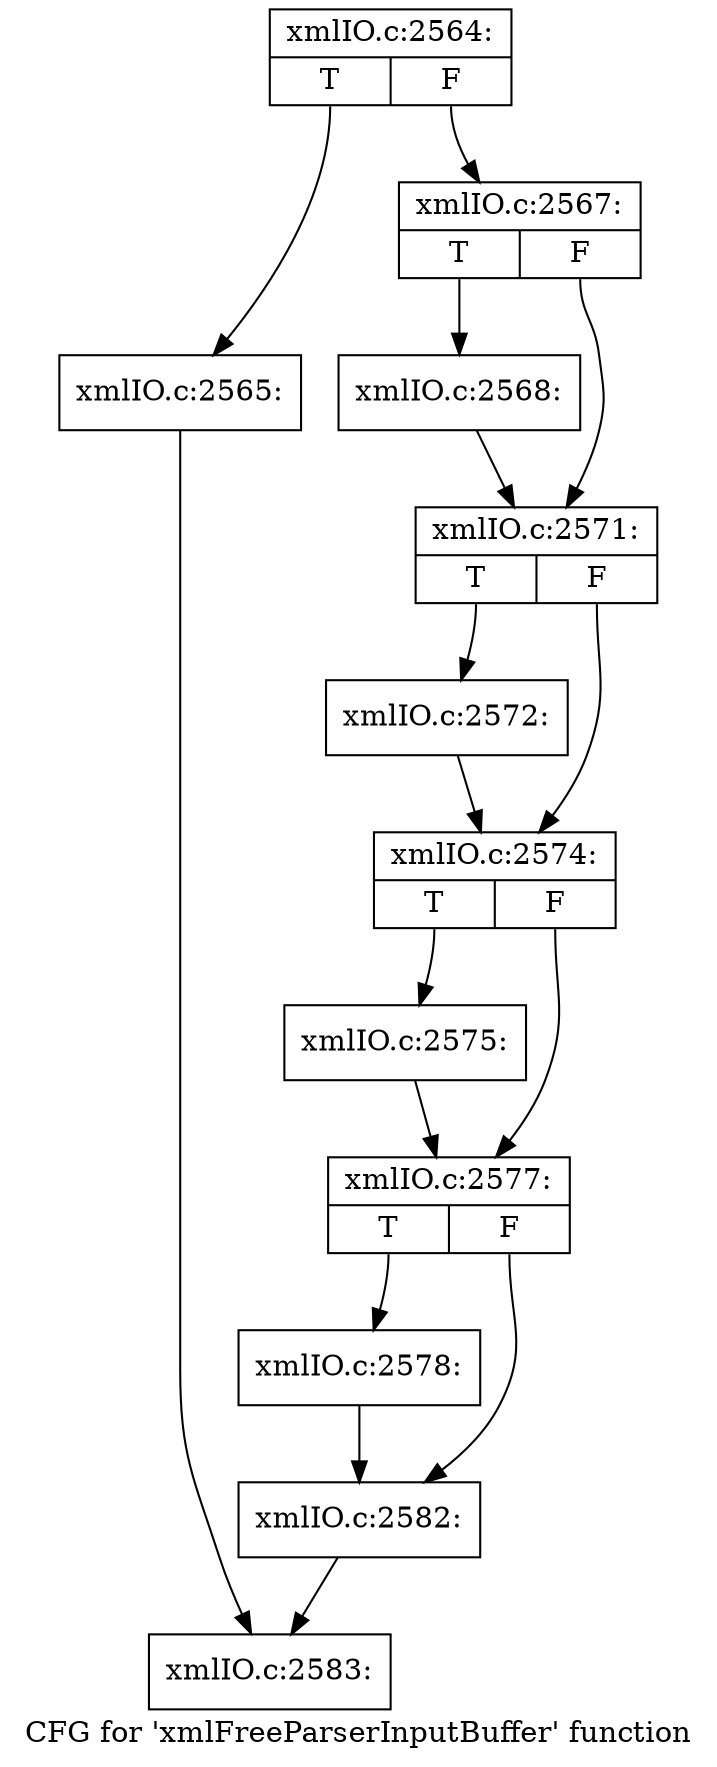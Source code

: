 digraph "CFG for 'xmlFreeParserInputBuffer' function" {
	label="CFG for 'xmlFreeParserInputBuffer' function";

	Node0x528f230 [shape=record,label="{xmlIO.c:2564:|{<s0>T|<s1>F}}"];
	Node0x528f230:s0 -> Node0x4f6fe70;
	Node0x528f230:s1 -> Node0x4f6fec0;
	Node0x4f6fe70 [shape=record,label="{xmlIO.c:2565:}"];
	Node0x4f6fe70 -> Node0x528f560;
	Node0x4f6fec0 [shape=record,label="{xmlIO.c:2567:|{<s0>T|<s1>F}}"];
	Node0x4f6fec0:s0 -> Node0x528efa0;
	Node0x4f6fec0:s1 -> Node0x528eff0;
	Node0x528efa0 [shape=record,label="{xmlIO.c:2568:}"];
	Node0x528efa0 -> Node0x528eff0;
	Node0x528eff0 [shape=record,label="{xmlIO.c:2571:|{<s0>T|<s1>F}}"];
	Node0x528eff0:s0 -> Node0x5291050;
	Node0x528eff0:s1 -> Node0x5291380;
	Node0x5291050 [shape=record,label="{xmlIO.c:2572:}"];
	Node0x5291050 -> Node0x5291380;
	Node0x5291380 [shape=record,label="{xmlIO.c:2574:|{<s0>T|<s1>F}}"];
	Node0x5291380:s0 -> Node0x5243230;
	Node0x5291380:s1 -> Node0x5243560;
	Node0x5243230 [shape=record,label="{xmlIO.c:2575:}"];
	Node0x5243230 -> Node0x5243560;
	Node0x5243560 [shape=record,label="{xmlIO.c:2577:|{<s0>T|<s1>F}}"];
	Node0x5243560:s0 -> Node0x5292e00;
	Node0x5243560:s1 -> Node0x5292e50;
	Node0x5292e00 [shape=record,label="{xmlIO.c:2578:}"];
	Node0x5292e00 -> Node0x5292e50;
	Node0x5292e50 [shape=record,label="{xmlIO.c:2582:}"];
	Node0x5292e50 -> Node0x528f560;
	Node0x528f560 [shape=record,label="{xmlIO.c:2583:}"];
}
